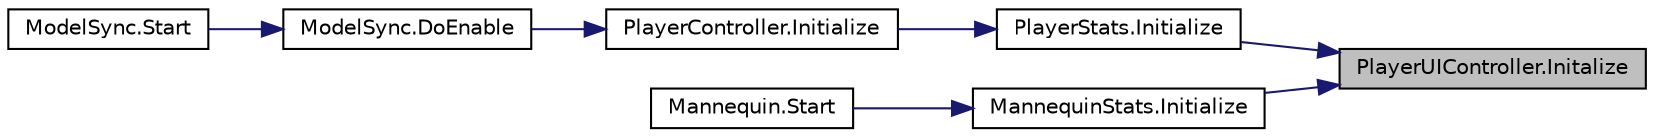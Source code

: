 digraph "PlayerUIController.Initalize"
{
 // INTERACTIVE_SVG=YES
 // LATEX_PDF_SIZE
  bgcolor="transparent";
  edge [fontname="Helvetica",fontsize="10",labelfontname="Helvetica",labelfontsize="10"];
  node [fontname="Helvetica",fontsize="10",shape=record];
  rankdir="RL";
  Node1 [label="PlayerUIController.Initalize",height=0.2,width=0.4,color="black", fillcolor="grey75", style="filled", fontcolor="black",tooltip="Initializes all the values and colors for this Player."];
  Node1 -> Node2 [dir="back",color="midnightblue",fontsize="10",style="solid",fontname="Helvetica"];
  Node2 [label="PlayerStats.Initialize",height=0.2,width=0.4,color="black",URL="$class_player_stats.html#ae874ab5cbb490cbdcf3f5613b8bc2240",tooltip="Initialize the actual Stats of the Player."];
  Node2 -> Node3 [dir="back",color="midnightblue",fontsize="10",style="solid",fontname="Helvetica"];
  Node3 [label="PlayerController.Initialize",height=0.2,width=0.4,color="black",URL="$class_player_controller.html#a75e94e4fd555e57e55ab4b7e54024dcf",tooltip="Initialize the PlayerController."];
  Node3 -> Node4 [dir="back",color="midnightblue",fontsize="10",style="solid",fontname="Helvetica"];
  Node4 [label="ModelSync.DoEnable",height=0.2,width=0.4,color="black",URL="$class_model_sync.html#ab8359f73ae31a7f926c80ebcd7e9444a",tooltip="This starts all the initialization chain for the player."];
  Node4 -> Node5 [dir="back",color="midnightblue",fontsize="10",style="solid",fontname="Helvetica"];
  Node5 [label="ModelSync.Start",height=0.2,width=0.4,color="black",URL="$class_model_sync.html#a47be08ee3bbd2a173514e74da3dd65cb",tooltip=" "];
  Node1 -> Node6 [dir="back",color="midnightblue",fontsize="10",style="solid",fontname="Helvetica"];
  Node6 [label="MannequinStats.Initialize",height=0.2,width=0.4,color="black",URL="$class_mannequin_stats.html#a0cecf416149ad28539cb696fad4ae175",tooltip=" "];
  Node6 -> Node7 [dir="back",color="midnightblue",fontsize="10",style="solid",fontname="Helvetica"];
  Node7 [label="Mannequin.Start",height=0.2,width=0.4,color="black",URL="$class_mannequin.html#af638d1036ae3aee689fe03b43cea0df5",tooltip=" "];
}
